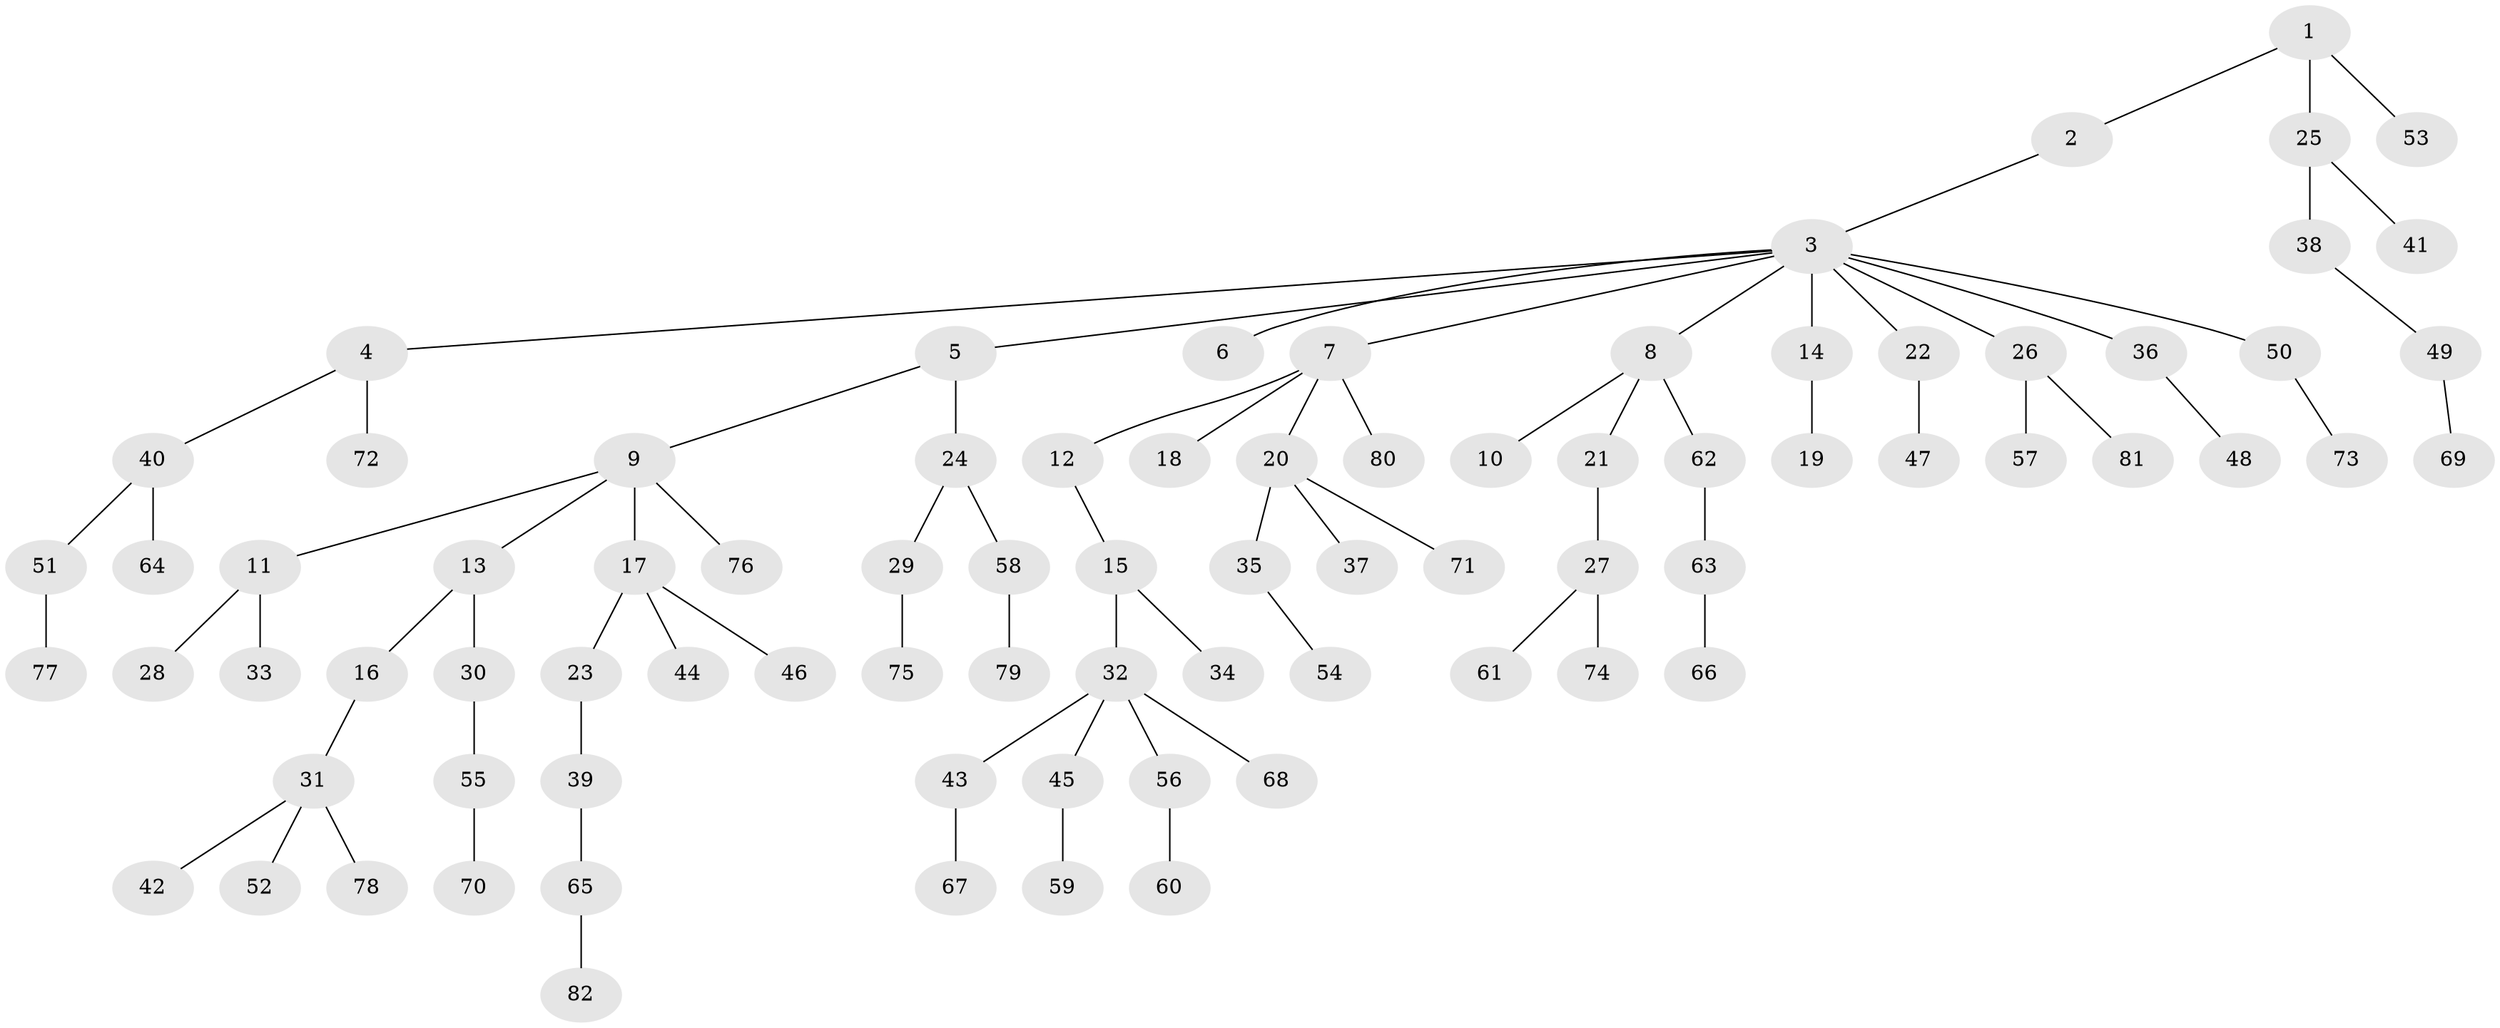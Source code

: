 // original degree distribution, {3: 0.14705882352941177, 12: 0.007352941176470588, 4: 0.04411764705882353, 2: 0.25, 6: 0.022058823529411766, 5: 0.029411764705882353, 1: 0.5}
// Generated by graph-tools (version 1.1) at 2025/52/03/04/25 22:52:00]
// undirected, 82 vertices, 81 edges
graph export_dot {
  node [color=gray90,style=filled];
  1;
  2;
  3;
  4;
  5;
  6;
  7;
  8;
  9;
  10;
  11;
  12;
  13;
  14;
  15;
  16;
  17;
  18;
  19;
  20;
  21;
  22;
  23;
  24;
  25;
  26;
  27;
  28;
  29;
  30;
  31;
  32;
  33;
  34;
  35;
  36;
  37;
  38;
  39;
  40;
  41;
  42;
  43;
  44;
  45;
  46;
  47;
  48;
  49;
  50;
  51;
  52;
  53;
  54;
  55;
  56;
  57;
  58;
  59;
  60;
  61;
  62;
  63;
  64;
  65;
  66;
  67;
  68;
  69;
  70;
  71;
  72;
  73;
  74;
  75;
  76;
  77;
  78;
  79;
  80;
  81;
  82;
  1 -- 2 [weight=1.0];
  1 -- 25 [weight=1.0];
  1 -- 53 [weight=1.0];
  2 -- 3 [weight=1.0];
  3 -- 4 [weight=1.0];
  3 -- 5 [weight=1.0];
  3 -- 6 [weight=1.0];
  3 -- 7 [weight=1.0];
  3 -- 8 [weight=1.0];
  3 -- 14 [weight=1.0];
  3 -- 22 [weight=1.0];
  3 -- 26 [weight=1.0];
  3 -- 36 [weight=1.0];
  3 -- 50 [weight=1.0];
  4 -- 40 [weight=1.0];
  4 -- 72 [weight=1.0];
  5 -- 9 [weight=1.0];
  5 -- 24 [weight=1.0];
  7 -- 12 [weight=1.0];
  7 -- 18 [weight=1.0];
  7 -- 20 [weight=1.0];
  7 -- 80 [weight=1.0];
  8 -- 10 [weight=1.0];
  8 -- 21 [weight=1.0];
  8 -- 62 [weight=1.0];
  9 -- 11 [weight=1.0];
  9 -- 13 [weight=1.0];
  9 -- 17 [weight=1.0];
  9 -- 76 [weight=1.0];
  11 -- 28 [weight=1.0];
  11 -- 33 [weight=1.0];
  12 -- 15 [weight=1.0];
  13 -- 16 [weight=1.0];
  13 -- 30 [weight=1.0];
  14 -- 19 [weight=2.0];
  15 -- 32 [weight=1.0];
  15 -- 34 [weight=1.0];
  16 -- 31 [weight=1.0];
  17 -- 23 [weight=1.0];
  17 -- 44 [weight=1.0];
  17 -- 46 [weight=1.0];
  20 -- 35 [weight=1.0];
  20 -- 37 [weight=1.0];
  20 -- 71 [weight=1.0];
  21 -- 27 [weight=1.0];
  22 -- 47 [weight=1.0];
  23 -- 39 [weight=1.0];
  24 -- 29 [weight=1.0];
  24 -- 58 [weight=1.0];
  25 -- 38 [weight=1.0];
  25 -- 41 [weight=1.0];
  26 -- 57 [weight=1.0];
  26 -- 81 [weight=1.0];
  27 -- 61 [weight=1.0];
  27 -- 74 [weight=1.0];
  29 -- 75 [weight=1.0];
  30 -- 55 [weight=1.0];
  31 -- 42 [weight=1.0];
  31 -- 52 [weight=1.0];
  31 -- 78 [weight=1.0];
  32 -- 43 [weight=1.0];
  32 -- 45 [weight=1.0];
  32 -- 56 [weight=1.0];
  32 -- 68 [weight=1.0];
  35 -- 54 [weight=1.0];
  36 -- 48 [weight=1.0];
  38 -- 49 [weight=1.0];
  39 -- 65 [weight=1.0];
  40 -- 51 [weight=1.0];
  40 -- 64 [weight=2.0];
  43 -- 67 [weight=1.0];
  45 -- 59 [weight=1.0];
  49 -- 69 [weight=1.0];
  50 -- 73 [weight=1.0];
  51 -- 77 [weight=1.0];
  55 -- 70 [weight=1.0];
  56 -- 60 [weight=1.0];
  58 -- 79 [weight=1.0];
  62 -- 63 [weight=1.0];
  63 -- 66 [weight=1.0];
  65 -- 82 [weight=1.0];
}
